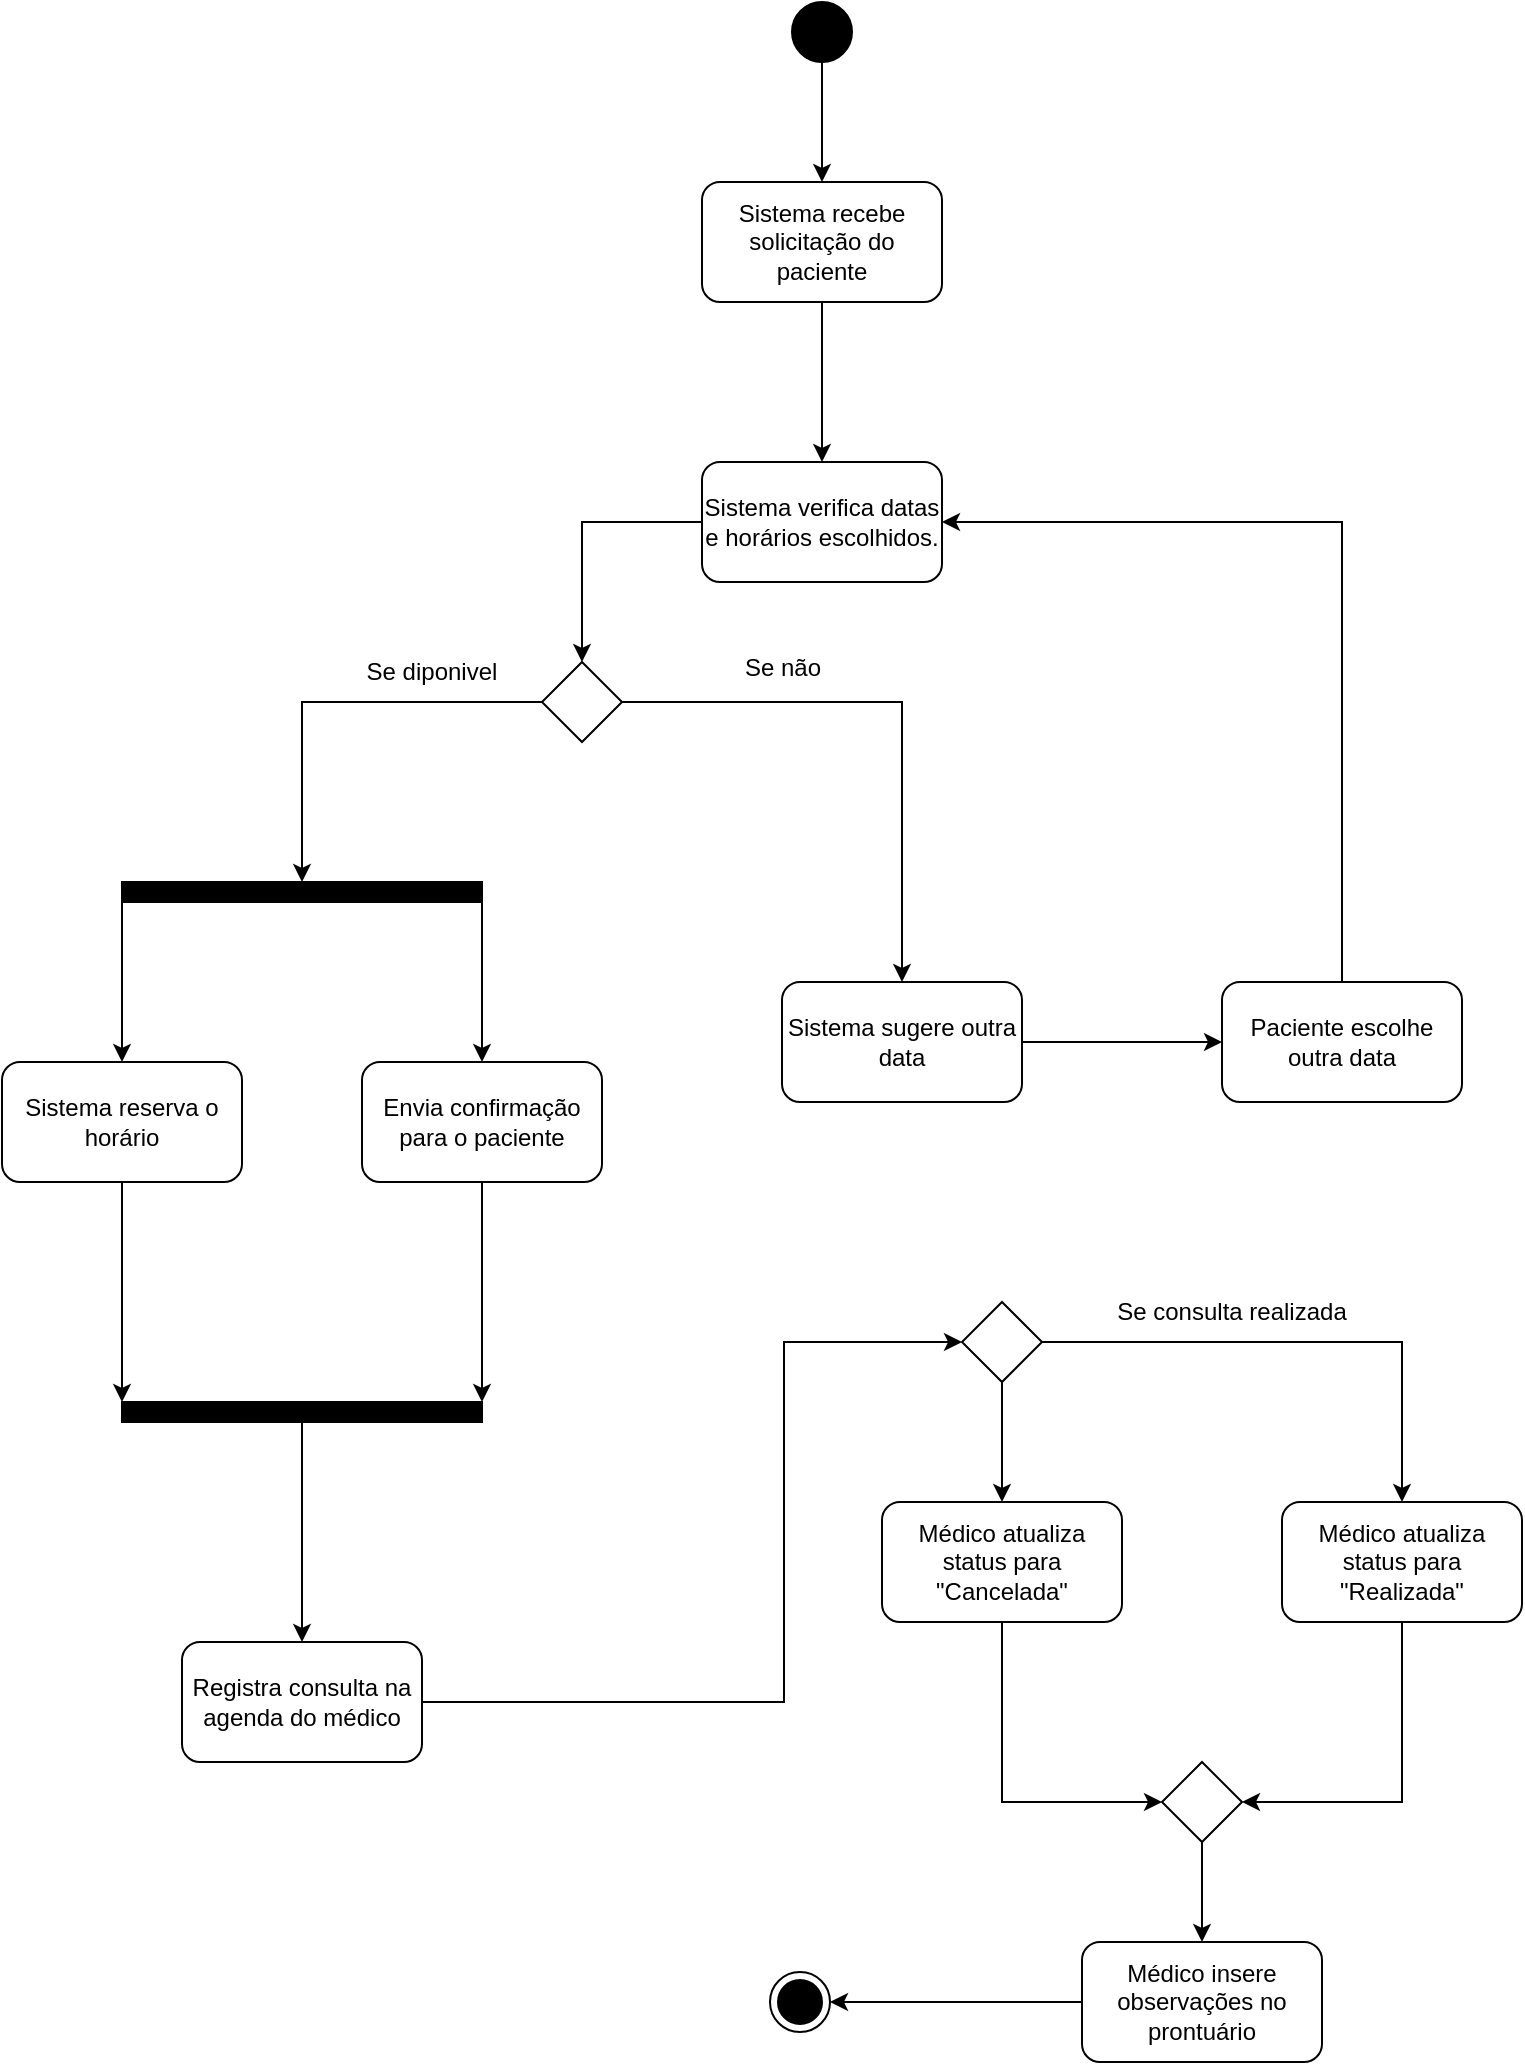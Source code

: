 <mxfile version="25.0.3">
  <diagram name="Atividades" id="_65yJG7ynMqChSJGz8pV">
    <mxGraphModel dx="1434" dy="772" grid="1" gridSize="10" guides="1" tooltips="1" connect="1" arrows="1" fold="1" page="1" pageScale="1" pageWidth="827" pageHeight="1169" math="0" shadow="0">
      <root>
        <mxCell id="0" />
        <mxCell id="1" parent="0" />
        <mxCell id="TgEctK2Gf2XVzP_Ap2Le-9" style="edgeStyle=orthogonalEdgeStyle;rounded=0;orthogonalLoop=1;jettySize=auto;html=1;" parent="1" source="TgEctK2Gf2XVzP_Ap2Le-6" target="TgEctK2Gf2XVzP_Ap2Le-8" edge="1">
          <mxGeometry relative="1" as="geometry" />
        </mxCell>
        <mxCell id="TgEctK2Gf2XVzP_Ap2Le-6" value="Sistema recebe solicitação do paciente" style="rounded=1;whiteSpace=wrap;html=1;" parent="1" vertex="1">
          <mxGeometry x="350" y="150" width="120" height="60" as="geometry" />
        </mxCell>
        <mxCell id="WRAGzghSTXue4uNCP3pj-2" style="edgeStyle=orthogonalEdgeStyle;rounded=0;orthogonalLoop=1;jettySize=auto;html=1;entryX=0.5;entryY=0;entryDx=0;entryDy=0;" edge="1" parent="1" source="TgEctK2Gf2XVzP_Ap2Le-8" target="WRAGzghSTXue4uNCP3pj-1">
          <mxGeometry relative="1" as="geometry" />
        </mxCell>
        <mxCell id="TgEctK2Gf2XVzP_Ap2Le-8" value="Sistema verifica datas e horários escolhidos." style="rounded=1;whiteSpace=wrap;html=1;" parent="1" vertex="1">
          <mxGeometry x="350" y="290" width="120" height="60" as="geometry" />
        </mxCell>
        <mxCell id="WRAGzghSTXue4uNCP3pj-8" style="edgeStyle=orthogonalEdgeStyle;rounded=0;orthogonalLoop=1;jettySize=auto;html=1;exitX=0;exitY=0.5;exitDx=0;exitDy=0;" edge="1" parent="1" source="WRAGzghSTXue4uNCP3pj-1" target="WRAGzghSTXue4uNCP3pj-7">
          <mxGeometry relative="1" as="geometry" />
        </mxCell>
        <mxCell id="WRAGzghSTXue4uNCP3pj-22" style="edgeStyle=orthogonalEdgeStyle;rounded=0;orthogonalLoop=1;jettySize=auto;html=1;entryX=0.5;entryY=0;entryDx=0;entryDy=0;" edge="1" parent="1" source="WRAGzghSTXue4uNCP3pj-1" target="WRAGzghSTXue4uNCP3pj-18">
          <mxGeometry relative="1" as="geometry" />
        </mxCell>
        <mxCell id="WRAGzghSTXue4uNCP3pj-1" value="" style="rhombus;whiteSpace=wrap;html=1;" vertex="1" parent="1">
          <mxGeometry x="270" y="390" width="40" height="40" as="geometry" />
        </mxCell>
        <mxCell id="WRAGzghSTXue4uNCP3pj-11" value="Se diponivel" style="text;html=1;align=center;verticalAlign=middle;whiteSpace=wrap;rounded=0;" vertex="1" parent="1">
          <mxGeometry x="170" y="380" width="90" height="30" as="geometry" />
        </mxCell>
        <mxCell id="WRAGzghSTXue4uNCP3pj-25" style="edgeStyle=orthogonalEdgeStyle;rounded=0;orthogonalLoop=1;jettySize=auto;html=1;exitX=1;exitY=0.5;exitDx=0;exitDy=0;entryX=0;entryY=0.5;entryDx=0;entryDy=0;" edge="1" parent="1" source="WRAGzghSTXue4uNCP3pj-18" target="WRAGzghSTXue4uNCP3pj-24">
          <mxGeometry relative="1" as="geometry" />
        </mxCell>
        <mxCell id="WRAGzghSTXue4uNCP3pj-18" value="Sistema sugere outra data" style="rounded=1;whiteSpace=wrap;html=1;" vertex="1" parent="1">
          <mxGeometry x="390" y="550" width="120" height="60" as="geometry" />
        </mxCell>
        <mxCell id="WRAGzghSTXue4uNCP3pj-30" style="edgeStyle=orthogonalEdgeStyle;rounded=0;orthogonalLoop=1;jettySize=auto;html=1;exitX=1;exitY=0.5;exitDx=0;exitDy=0;entryX=0;entryY=0.5;entryDx=0;entryDy=0;" edge="1" parent="1" source="WRAGzghSTXue4uNCP3pj-19" target="WRAGzghSTXue4uNCP3pj-32">
          <mxGeometry relative="1" as="geometry">
            <mxPoint x="390" y="770" as="targetPoint" />
            <Array as="points">
              <mxPoint x="391" y="910" />
              <mxPoint x="391" y="730" />
            </Array>
          </mxGeometry>
        </mxCell>
        <mxCell id="WRAGzghSTXue4uNCP3pj-19" value="Registra consulta na agenda do médico" style="rounded=1;whiteSpace=wrap;html=1;" vertex="1" parent="1">
          <mxGeometry x="90" y="880" width="120" height="60" as="geometry" />
        </mxCell>
        <mxCell id="WRAGzghSTXue4uNCP3pj-20" value="" style="group" vertex="1" connectable="0" parent="1">
          <mxGeometry y="500" width="300" height="270" as="geometry" />
        </mxCell>
        <mxCell id="WRAGzghSTXue4uNCP3pj-9" style="edgeStyle=orthogonalEdgeStyle;rounded=0;orthogonalLoop=1;jettySize=auto;html=1;exitX=0;exitY=1;exitDx=0;exitDy=0;" edge="1" parent="WRAGzghSTXue4uNCP3pj-20" source="WRAGzghSTXue4uNCP3pj-7" target="WRAGzghSTXue4uNCP3pj-10">
          <mxGeometry relative="1" as="geometry">
            <mxPoint x="105" y="120" as="targetPoint" />
          </mxGeometry>
        </mxCell>
        <mxCell id="WRAGzghSTXue4uNCP3pj-14" style="edgeStyle=orthogonalEdgeStyle;rounded=0;orthogonalLoop=1;jettySize=auto;html=1;exitX=1;exitY=1;exitDx=0;exitDy=0;entryX=0.5;entryY=0;entryDx=0;entryDy=0;" edge="1" parent="WRAGzghSTXue4uNCP3pj-20" source="WRAGzghSTXue4uNCP3pj-7" target="WRAGzghSTXue4uNCP3pj-13">
          <mxGeometry relative="1" as="geometry" />
        </mxCell>
        <mxCell id="WRAGzghSTXue4uNCP3pj-7" value="" style="rounded=0;whiteSpace=wrap;html=1;fillColor=#000000;" vertex="1" parent="WRAGzghSTXue4uNCP3pj-20">
          <mxGeometry x="60" width="180" height="10" as="geometry" />
        </mxCell>
        <mxCell id="WRAGzghSTXue4uNCP3pj-16" style="edgeStyle=orthogonalEdgeStyle;rounded=0;orthogonalLoop=1;jettySize=auto;html=1;entryX=0;entryY=0;entryDx=0;entryDy=0;" edge="1" parent="WRAGzghSTXue4uNCP3pj-20" source="WRAGzghSTXue4uNCP3pj-10" target="WRAGzghSTXue4uNCP3pj-15">
          <mxGeometry relative="1" as="geometry" />
        </mxCell>
        <mxCell id="WRAGzghSTXue4uNCP3pj-10" value="Sistema reserva o horário" style="rounded=1;whiteSpace=wrap;html=1;" vertex="1" parent="WRAGzghSTXue4uNCP3pj-20">
          <mxGeometry y="90" width="120" height="60" as="geometry" />
        </mxCell>
        <mxCell id="WRAGzghSTXue4uNCP3pj-17" style="edgeStyle=orthogonalEdgeStyle;rounded=0;orthogonalLoop=1;jettySize=auto;html=1;entryX=1;entryY=0;entryDx=0;entryDy=0;" edge="1" parent="WRAGzghSTXue4uNCP3pj-20" source="WRAGzghSTXue4uNCP3pj-13" target="WRAGzghSTXue4uNCP3pj-15">
          <mxGeometry relative="1" as="geometry" />
        </mxCell>
        <mxCell id="WRAGzghSTXue4uNCP3pj-13" value="Envia confirmação para o paciente" style="rounded=1;whiteSpace=wrap;html=1;" vertex="1" parent="WRAGzghSTXue4uNCP3pj-20">
          <mxGeometry x="180" y="90" width="120" height="60" as="geometry" />
        </mxCell>
        <mxCell id="WRAGzghSTXue4uNCP3pj-15" value="" style="rounded=0;whiteSpace=wrap;html=1;fillColor=#000000;" vertex="1" parent="WRAGzghSTXue4uNCP3pj-20">
          <mxGeometry x="60" y="260" width="180" height="10" as="geometry" />
        </mxCell>
        <mxCell id="WRAGzghSTXue4uNCP3pj-21" style="edgeStyle=orthogonalEdgeStyle;rounded=0;orthogonalLoop=1;jettySize=auto;html=1;exitX=0.5;exitY=1;exitDx=0;exitDy=0;entryX=0.5;entryY=0;entryDx=0;entryDy=0;" edge="1" parent="1" source="WRAGzghSTXue4uNCP3pj-15" target="WRAGzghSTXue4uNCP3pj-19">
          <mxGeometry relative="1" as="geometry" />
        </mxCell>
        <mxCell id="WRAGzghSTXue4uNCP3pj-23" value="Se não" style="text;html=1;align=center;verticalAlign=middle;resizable=0;points=[];autosize=1;strokeColor=none;fillColor=none;" vertex="1" parent="1">
          <mxGeometry x="360" y="378" width="60" height="30" as="geometry" />
        </mxCell>
        <mxCell id="WRAGzghSTXue4uNCP3pj-29" style="edgeStyle=orthogonalEdgeStyle;rounded=0;orthogonalLoop=1;jettySize=auto;html=1;entryX=1;entryY=0.5;entryDx=0;entryDy=0;" edge="1" parent="1" source="WRAGzghSTXue4uNCP3pj-24" target="TgEctK2Gf2XVzP_Ap2Le-8">
          <mxGeometry relative="1" as="geometry">
            <Array as="points">
              <mxPoint x="670" y="320" />
            </Array>
          </mxGeometry>
        </mxCell>
        <mxCell id="WRAGzghSTXue4uNCP3pj-24" value="Paciente escolhe outra data" style="rounded=1;whiteSpace=wrap;html=1;" vertex="1" parent="1">
          <mxGeometry x="610" y="550" width="120" height="60" as="geometry" />
        </mxCell>
        <mxCell id="WRAGzghSTXue4uNCP3pj-33" style="edgeStyle=orthogonalEdgeStyle;rounded=0;orthogonalLoop=1;jettySize=auto;html=1;exitX=1;exitY=0.5;exitDx=0;exitDy=0;" edge="1" parent="1" source="WRAGzghSTXue4uNCP3pj-32" target="WRAGzghSTXue4uNCP3pj-34">
          <mxGeometry relative="1" as="geometry">
            <mxPoint x="580" y="910" as="targetPoint" />
          </mxGeometry>
        </mxCell>
        <mxCell id="WRAGzghSTXue4uNCP3pj-36" value="" style="edgeStyle=orthogonalEdgeStyle;rounded=0;orthogonalLoop=1;jettySize=auto;html=1;" edge="1" parent="1" source="WRAGzghSTXue4uNCP3pj-32" target="WRAGzghSTXue4uNCP3pj-38">
          <mxGeometry relative="1" as="geometry">
            <mxPoint x="470" y="820" as="targetPoint" />
          </mxGeometry>
        </mxCell>
        <mxCell id="WRAGzghSTXue4uNCP3pj-32" value="" style="rhombus;whiteSpace=wrap;html=1;" vertex="1" parent="1">
          <mxGeometry x="480" y="710" width="40" height="40" as="geometry" />
        </mxCell>
        <mxCell id="WRAGzghSTXue4uNCP3pj-41" style="edgeStyle=orthogonalEdgeStyle;rounded=0;orthogonalLoop=1;jettySize=auto;html=1;exitX=0.5;exitY=1;exitDx=0;exitDy=0;entryX=1;entryY=0.5;entryDx=0;entryDy=0;" edge="1" parent="1" source="WRAGzghSTXue4uNCP3pj-34" target="WRAGzghSTXue4uNCP3pj-39">
          <mxGeometry relative="1" as="geometry" />
        </mxCell>
        <mxCell id="WRAGzghSTXue4uNCP3pj-34" value="Médico atualiza status para &quot;Realizada&quot;" style="rounded=1;whiteSpace=wrap;html=1;" vertex="1" parent="1">
          <mxGeometry x="640" y="810" width="120" height="60" as="geometry" />
        </mxCell>
        <mxCell id="WRAGzghSTXue4uNCP3pj-37" value="Se consulta realizada" style="text;html=1;align=center;verticalAlign=middle;whiteSpace=wrap;rounded=0;" vertex="1" parent="1">
          <mxGeometry x="540" y="700" width="150" height="30" as="geometry" />
        </mxCell>
        <mxCell id="WRAGzghSTXue4uNCP3pj-40" style="edgeStyle=orthogonalEdgeStyle;rounded=0;orthogonalLoop=1;jettySize=auto;html=1;exitX=0.5;exitY=1;exitDx=0;exitDy=0;entryX=0;entryY=0.5;entryDx=0;entryDy=0;" edge="1" parent="1" source="WRAGzghSTXue4uNCP3pj-38" target="WRAGzghSTXue4uNCP3pj-39">
          <mxGeometry relative="1" as="geometry" />
        </mxCell>
        <mxCell id="WRAGzghSTXue4uNCP3pj-38" value="Médico atualiza status para &quot;Cancelada&quot;" style="rounded=1;whiteSpace=wrap;html=1;" vertex="1" parent="1">
          <mxGeometry x="440" y="810" width="120" height="60" as="geometry" />
        </mxCell>
        <mxCell id="WRAGzghSTXue4uNCP3pj-43" style="edgeStyle=orthogonalEdgeStyle;rounded=0;orthogonalLoop=1;jettySize=auto;html=1;exitX=0.5;exitY=1;exitDx=0;exitDy=0;entryX=0.5;entryY=0;entryDx=0;entryDy=0;" edge="1" parent="1" source="WRAGzghSTXue4uNCP3pj-39" target="WRAGzghSTXue4uNCP3pj-42">
          <mxGeometry relative="1" as="geometry" />
        </mxCell>
        <mxCell id="WRAGzghSTXue4uNCP3pj-39" value="" style="rhombus;whiteSpace=wrap;html=1;" vertex="1" parent="1">
          <mxGeometry x="580" y="940" width="40" height="40" as="geometry" />
        </mxCell>
        <mxCell id="WRAGzghSTXue4uNCP3pj-44" style="edgeStyle=orthogonalEdgeStyle;rounded=0;orthogonalLoop=1;jettySize=auto;html=1;exitX=0;exitY=0.5;exitDx=0;exitDy=0;entryX=1;entryY=0.5;entryDx=0;entryDy=0;" edge="1" parent="1" source="WRAGzghSTXue4uNCP3pj-42" target="WRAGzghSTXue4uNCP3pj-45">
          <mxGeometry relative="1" as="geometry">
            <mxPoint x="410" y="1060" as="targetPoint" />
          </mxGeometry>
        </mxCell>
        <mxCell id="WRAGzghSTXue4uNCP3pj-42" value="Médico insere observações no prontuário" style="rounded=1;whiteSpace=wrap;html=1;" vertex="1" parent="1">
          <mxGeometry x="540" y="1030" width="120" height="60" as="geometry" />
        </mxCell>
        <mxCell id="WRAGzghSTXue4uNCP3pj-45" value="" style="ellipse;html=1;shape=endState;fillColor=strokeColor;" vertex="1" parent="1">
          <mxGeometry x="384" y="1045" width="30" height="30" as="geometry" />
        </mxCell>
        <mxCell id="WRAGzghSTXue4uNCP3pj-47" style="edgeStyle=orthogonalEdgeStyle;rounded=0;orthogonalLoop=1;jettySize=auto;html=1;exitX=0.5;exitY=1;exitDx=0;exitDy=0;" edge="1" parent="1" source="WRAGzghSTXue4uNCP3pj-46" target="TgEctK2Gf2XVzP_Ap2Le-6">
          <mxGeometry relative="1" as="geometry" />
        </mxCell>
        <mxCell id="WRAGzghSTXue4uNCP3pj-46" value="" style="ellipse;fillColor=strokeColor;html=1;" vertex="1" parent="1">
          <mxGeometry x="395" y="60" width="30" height="30" as="geometry" />
        </mxCell>
      </root>
    </mxGraphModel>
  </diagram>
</mxfile>
